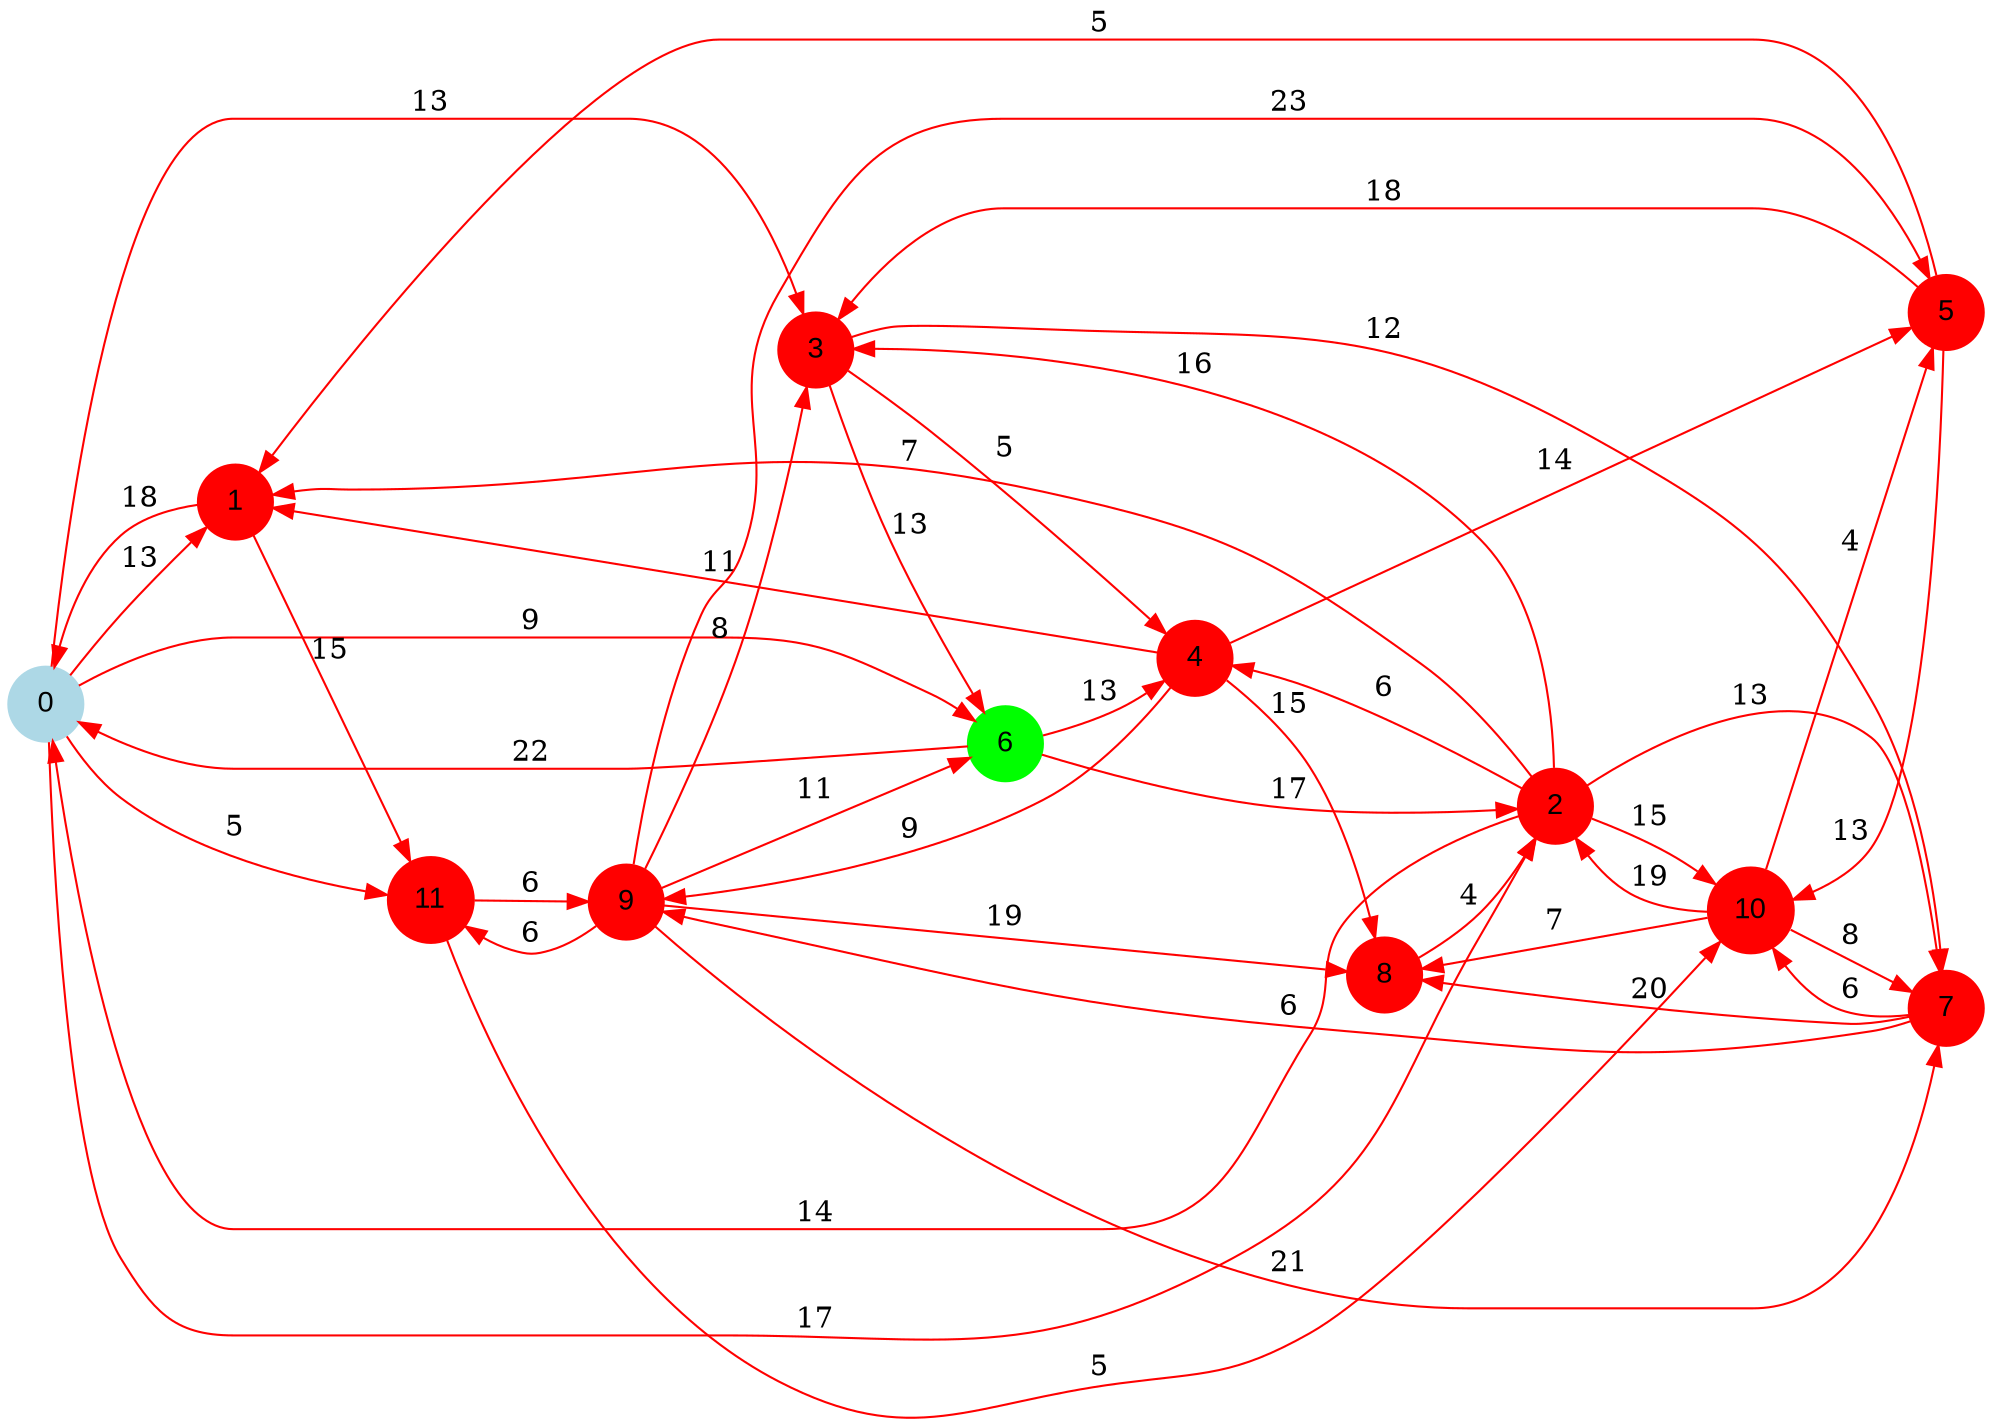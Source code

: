 digraph graphe {
rankdir = LR;
edge [color=red];
0 [fontname="Arial", shape = circle, color=lightblue, style=filled];
1 [fontname="Arial", shape = circle, color=red, style=filled];
2 [fontname="Arial", shape = circle, color=red, style=filled];
3 [fontname="Arial", shape = circle, color=red, style=filled];
4 [fontname="Arial", shape = circle, color=red, style=filled];
5 [fontname="Arial", shape = circle, color=red, style=filled];
6 [fontname="Arial", shape = circle, color=green, style=filled];
7 [fontname="Arial", shape = circle, color=red, style=filled];
8 [fontname="Arial", shape = circle, color=red, style=filled];
9 [fontname="Arial", shape = circle, color=red, style=filled];
10 [fontname="Arial", shape = circle, color=red, style=filled];
11 [fontname="Arial", shape = circle, color=red, style=filled];
	0 -> 1 [label = "13"];
	0 -> 2 [label = "17"];
	0 -> 3 [label = "13"];
	0 -> 6 [label = "9"];
	0 -> 11 [label = "5"];
	1 -> 0 [label = "18"];
	1 -> 11 [label = "15"];
	2 -> 0 [label = "14"];
	2 -> 1 [label = "7"];
	2 -> 3 [label = "16"];
	2 -> 4 [label = "6"];
	2 -> 7 [label = "13"];
	2 -> 10 [label = "15"];
	3 -> 4 [label = "5"];
	3 -> 6 [label = "13"];
	3 -> 7 [label = "12"];
	4 -> 1 [label = "11"];
	4 -> 5 [label = "14"];
	4 -> 8 [label = "15"];
	4 -> 9 [label = "9"];
	5 -> 1 [label = "5"];
	5 -> 3 [label = "18"];
	5 -> 10 [label = "13"];
	6 -> 0 [label = "22"];
	6 -> 2 [label = "17"];
	6 -> 4 [label = "13"];
	7 -> 8 [label = "20"];
	7 -> 9 [label = "6"];
	7 -> 10 [label = "6"];
	8 -> 2 [label = "4"];
	9 -> 3 [label = "8"];
	9 -> 5 [label = "23"];
	9 -> 6 [label = "11"];
	9 -> 7 [label = "21"];
	9 -> 8 [label = "19"];
	9 -> 11 [label = "6"];
	10 -> 2 [label = "19"];
	10 -> 5 [label = "4"];
	10 -> 7 [label = "8"];
	10 -> 8 [label = "7"];
	11 -> 9 [label = "6"];
	11 -> 10 [label = "5"];
}